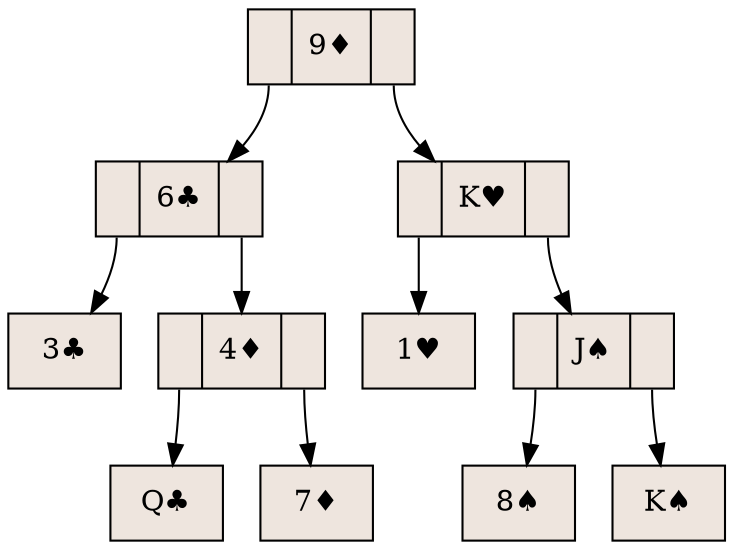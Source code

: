 digraph grafica{
rankdir=TB;
node [shape = record, style=filled, fillcolor=seashell2];
nodo2 [ label ="<C0>|9♦|<C1>"];
nodo1 [ label ="<C0>|6♣|<C1>"];
nodo3 [ label ="3♣"];
nodo1:C0->nodo3
nodo4 [ label ="<C0>|4♦|<C1>"];
nodo9 [ label ="Q♣"];
nodo4:C0->nodo9
nodo10 [ label ="7♦"];
nodo4:C1->nodo10
nodo1:C1->nodo4
nodo2:C0->nodo1
nodo7 [ label ="<C0>|K♥|<C1>"];
nodo5 [ label ="1♥"];
nodo7:C0->nodo5
nodo8 [ label ="<C0>|J♠|<C1>"];
nodo6 [ label ="8♠"];
nodo8:C0->nodo6
nodo11 [ label ="K♠"];
nodo8:C1->nodo11
nodo7:C1->nodo8
nodo2:C1->nodo7
}
